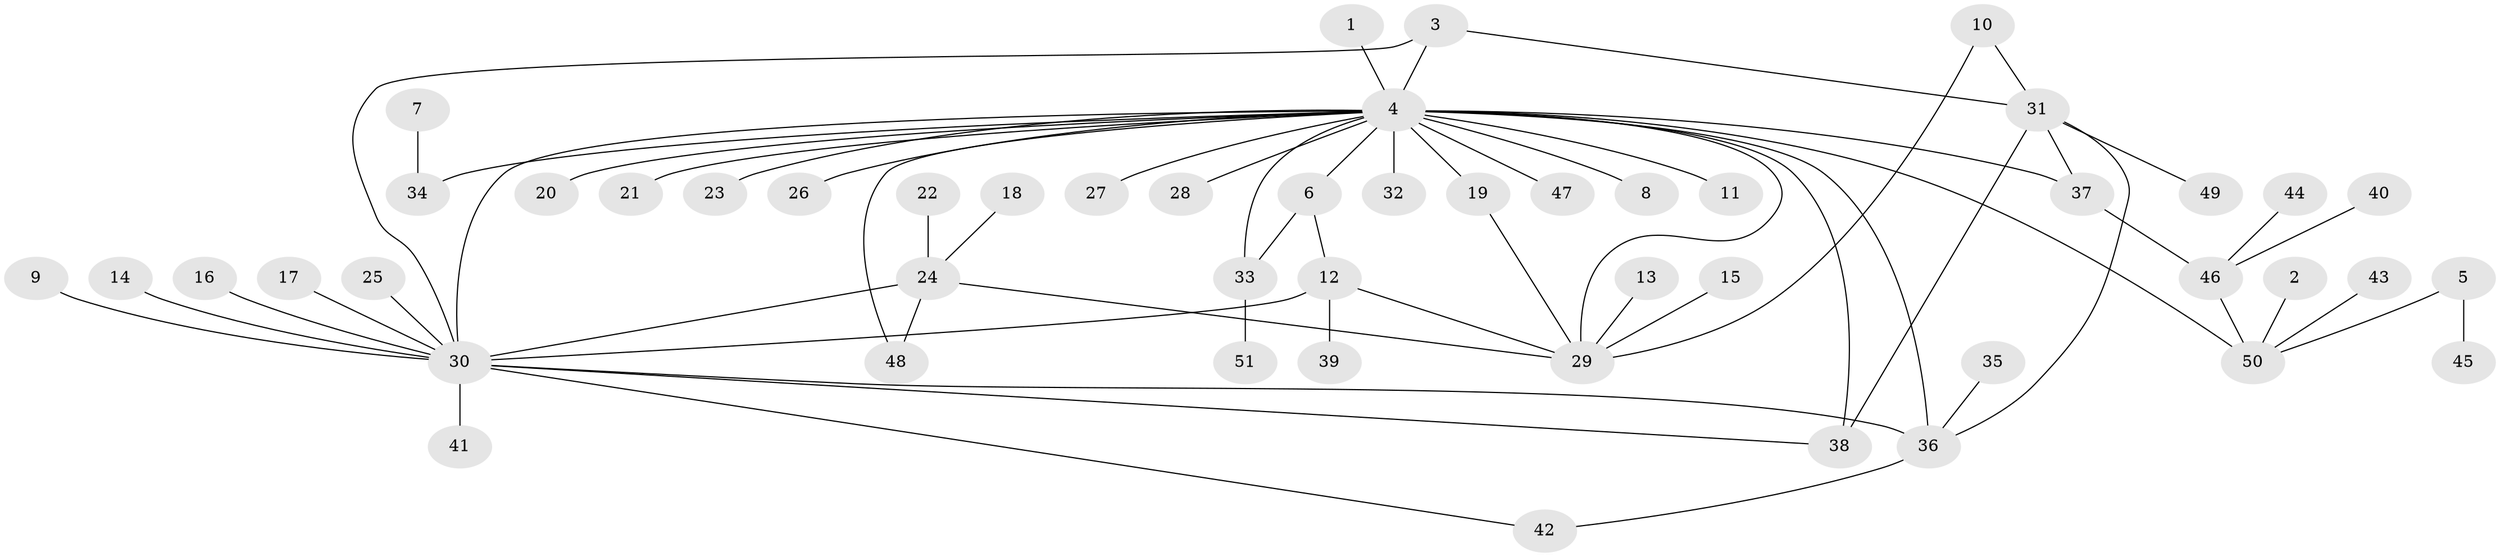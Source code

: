 // original degree distribution, {1: 0.49019607843137253, 25: 0.00980392156862745, 4: 0.12745098039215685, 5: 0.029411764705882353, 3: 0.09803921568627451, 13: 0.00980392156862745, 2: 0.21568627450980393, 6: 0.00980392156862745, 7: 0.00980392156862745}
// Generated by graph-tools (version 1.1) at 2025/49/03/09/25 03:49:57]
// undirected, 51 vertices, 65 edges
graph export_dot {
graph [start="1"]
  node [color=gray90,style=filled];
  1;
  2;
  3;
  4;
  5;
  6;
  7;
  8;
  9;
  10;
  11;
  12;
  13;
  14;
  15;
  16;
  17;
  18;
  19;
  20;
  21;
  22;
  23;
  24;
  25;
  26;
  27;
  28;
  29;
  30;
  31;
  32;
  33;
  34;
  35;
  36;
  37;
  38;
  39;
  40;
  41;
  42;
  43;
  44;
  45;
  46;
  47;
  48;
  49;
  50;
  51;
  1 -- 4 [weight=1.0];
  2 -- 50 [weight=1.0];
  3 -- 4 [weight=1.0];
  3 -- 30 [weight=1.0];
  3 -- 31 [weight=1.0];
  4 -- 6 [weight=1.0];
  4 -- 8 [weight=1.0];
  4 -- 11 [weight=1.0];
  4 -- 19 [weight=2.0];
  4 -- 20 [weight=1.0];
  4 -- 21 [weight=1.0];
  4 -- 23 [weight=1.0];
  4 -- 26 [weight=1.0];
  4 -- 27 [weight=2.0];
  4 -- 28 [weight=1.0];
  4 -- 29 [weight=1.0];
  4 -- 30 [weight=1.0];
  4 -- 32 [weight=1.0];
  4 -- 33 [weight=1.0];
  4 -- 34 [weight=1.0];
  4 -- 36 [weight=1.0];
  4 -- 37 [weight=2.0];
  4 -- 38 [weight=1.0];
  4 -- 47 [weight=1.0];
  4 -- 48 [weight=1.0];
  4 -- 50 [weight=2.0];
  5 -- 45 [weight=1.0];
  5 -- 50 [weight=1.0];
  6 -- 12 [weight=1.0];
  6 -- 33 [weight=1.0];
  7 -- 34 [weight=1.0];
  9 -- 30 [weight=1.0];
  10 -- 29 [weight=1.0];
  10 -- 31 [weight=1.0];
  12 -- 29 [weight=1.0];
  12 -- 30 [weight=1.0];
  12 -- 39 [weight=1.0];
  13 -- 29 [weight=1.0];
  14 -- 30 [weight=1.0];
  15 -- 29 [weight=1.0];
  16 -- 30 [weight=1.0];
  17 -- 30 [weight=1.0];
  18 -- 24 [weight=1.0];
  19 -- 29 [weight=1.0];
  22 -- 24 [weight=1.0];
  24 -- 29 [weight=1.0];
  24 -- 30 [weight=1.0];
  24 -- 48 [weight=1.0];
  25 -- 30 [weight=1.0];
  30 -- 36 [weight=1.0];
  30 -- 38 [weight=1.0];
  30 -- 41 [weight=1.0];
  30 -- 42 [weight=1.0];
  31 -- 36 [weight=1.0];
  31 -- 37 [weight=1.0];
  31 -- 38 [weight=1.0];
  31 -- 49 [weight=1.0];
  33 -- 51 [weight=1.0];
  35 -- 36 [weight=1.0];
  36 -- 42 [weight=1.0];
  37 -- 46 [weight=1.0];
  40 -- 46 [weight=1.0];
  43 -- 50 [weight=1.0];
  44 -- 46 [weight=1.0];
  46 -- 50 [weight=1.0];
}
